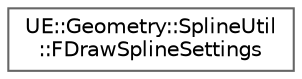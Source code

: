 digraph "Graphical Class Hierarchy"
{
 // INTERACTIVE_SVG=YES
 // LATEX_PDF_SIZE
  bgcolor="transparent";
  edge [fontname=Helvetica,fontsize=10,labelfontname=Helvetica,labelfontsize=10];
  node [fontname=Helvetica,fontsize=10,shape=box,height=0.2,width=0.4];
  rankdir="LR";
  Node0 [id="Node000000",label="UE::Geometry::SplineUtil\l::FDrawSplineSettings",height=0.2,width=0.4,color="grey40", fillcolor="white", style="filled",URL="$de/dfa/structUE_1_1Geometry_1_1SplineUtil_1_1FDrawSplineSettings.html",tooltip=" "];
}
